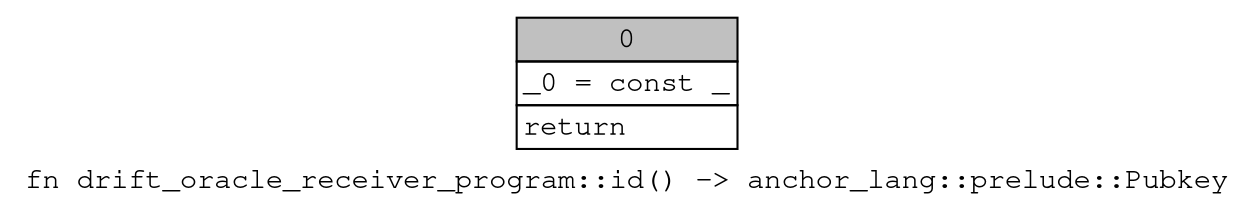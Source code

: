 digraph Mir_0_5430 {
    graph [fontname="Courier, monospace"];
    node [fontname="Courier, monospace"];
    edge [fontname="Courier, monospace"];
    label=<fn drift_oracle_receiver_program::id() -&gt; anchor_lang::prelude::Pubkey<br align="left"/>>;
    bb0__0_5430 [shape="none", label=<<table border="0" cellborder="1" cellspacing="0"><tr><td bgcolor="gray" align="center" colspan="1">0</td></tr><tr><td align="left" balign="left">_0 = const _<br/></td></tr><tr><td align="left">return</td></tr></table>>];
}

